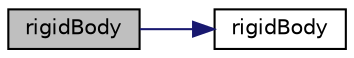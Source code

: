 digraph "rigidBody"
{
  bgcolor="transparent";
  edge [fontname="Helvetica",fontsize="10",labelfontname="Helvetica",labelfontsize="10"];
  node [fontname="Helvetica",fontsize="10",shape=record];
  rankdir="LR";
  Node3 [label="rigidBody",height=0.2,width=0.4,color="black", fillcolor="grey75", style="filled", fontcolor="black"];
  Node3 -> Node4 [color="midnightblue",fontsize="10",style="solid",fontname="Helvetica"];
  Node4 [label="rigidBody",height=0.2,width=0.4,color="black",URL="$a30341.html#a4ec9bf7215f40efd82cd24e9b9fe4c85",tooltip="Construct from mass, centre of mass and moment of inertia tensor. "];
}
